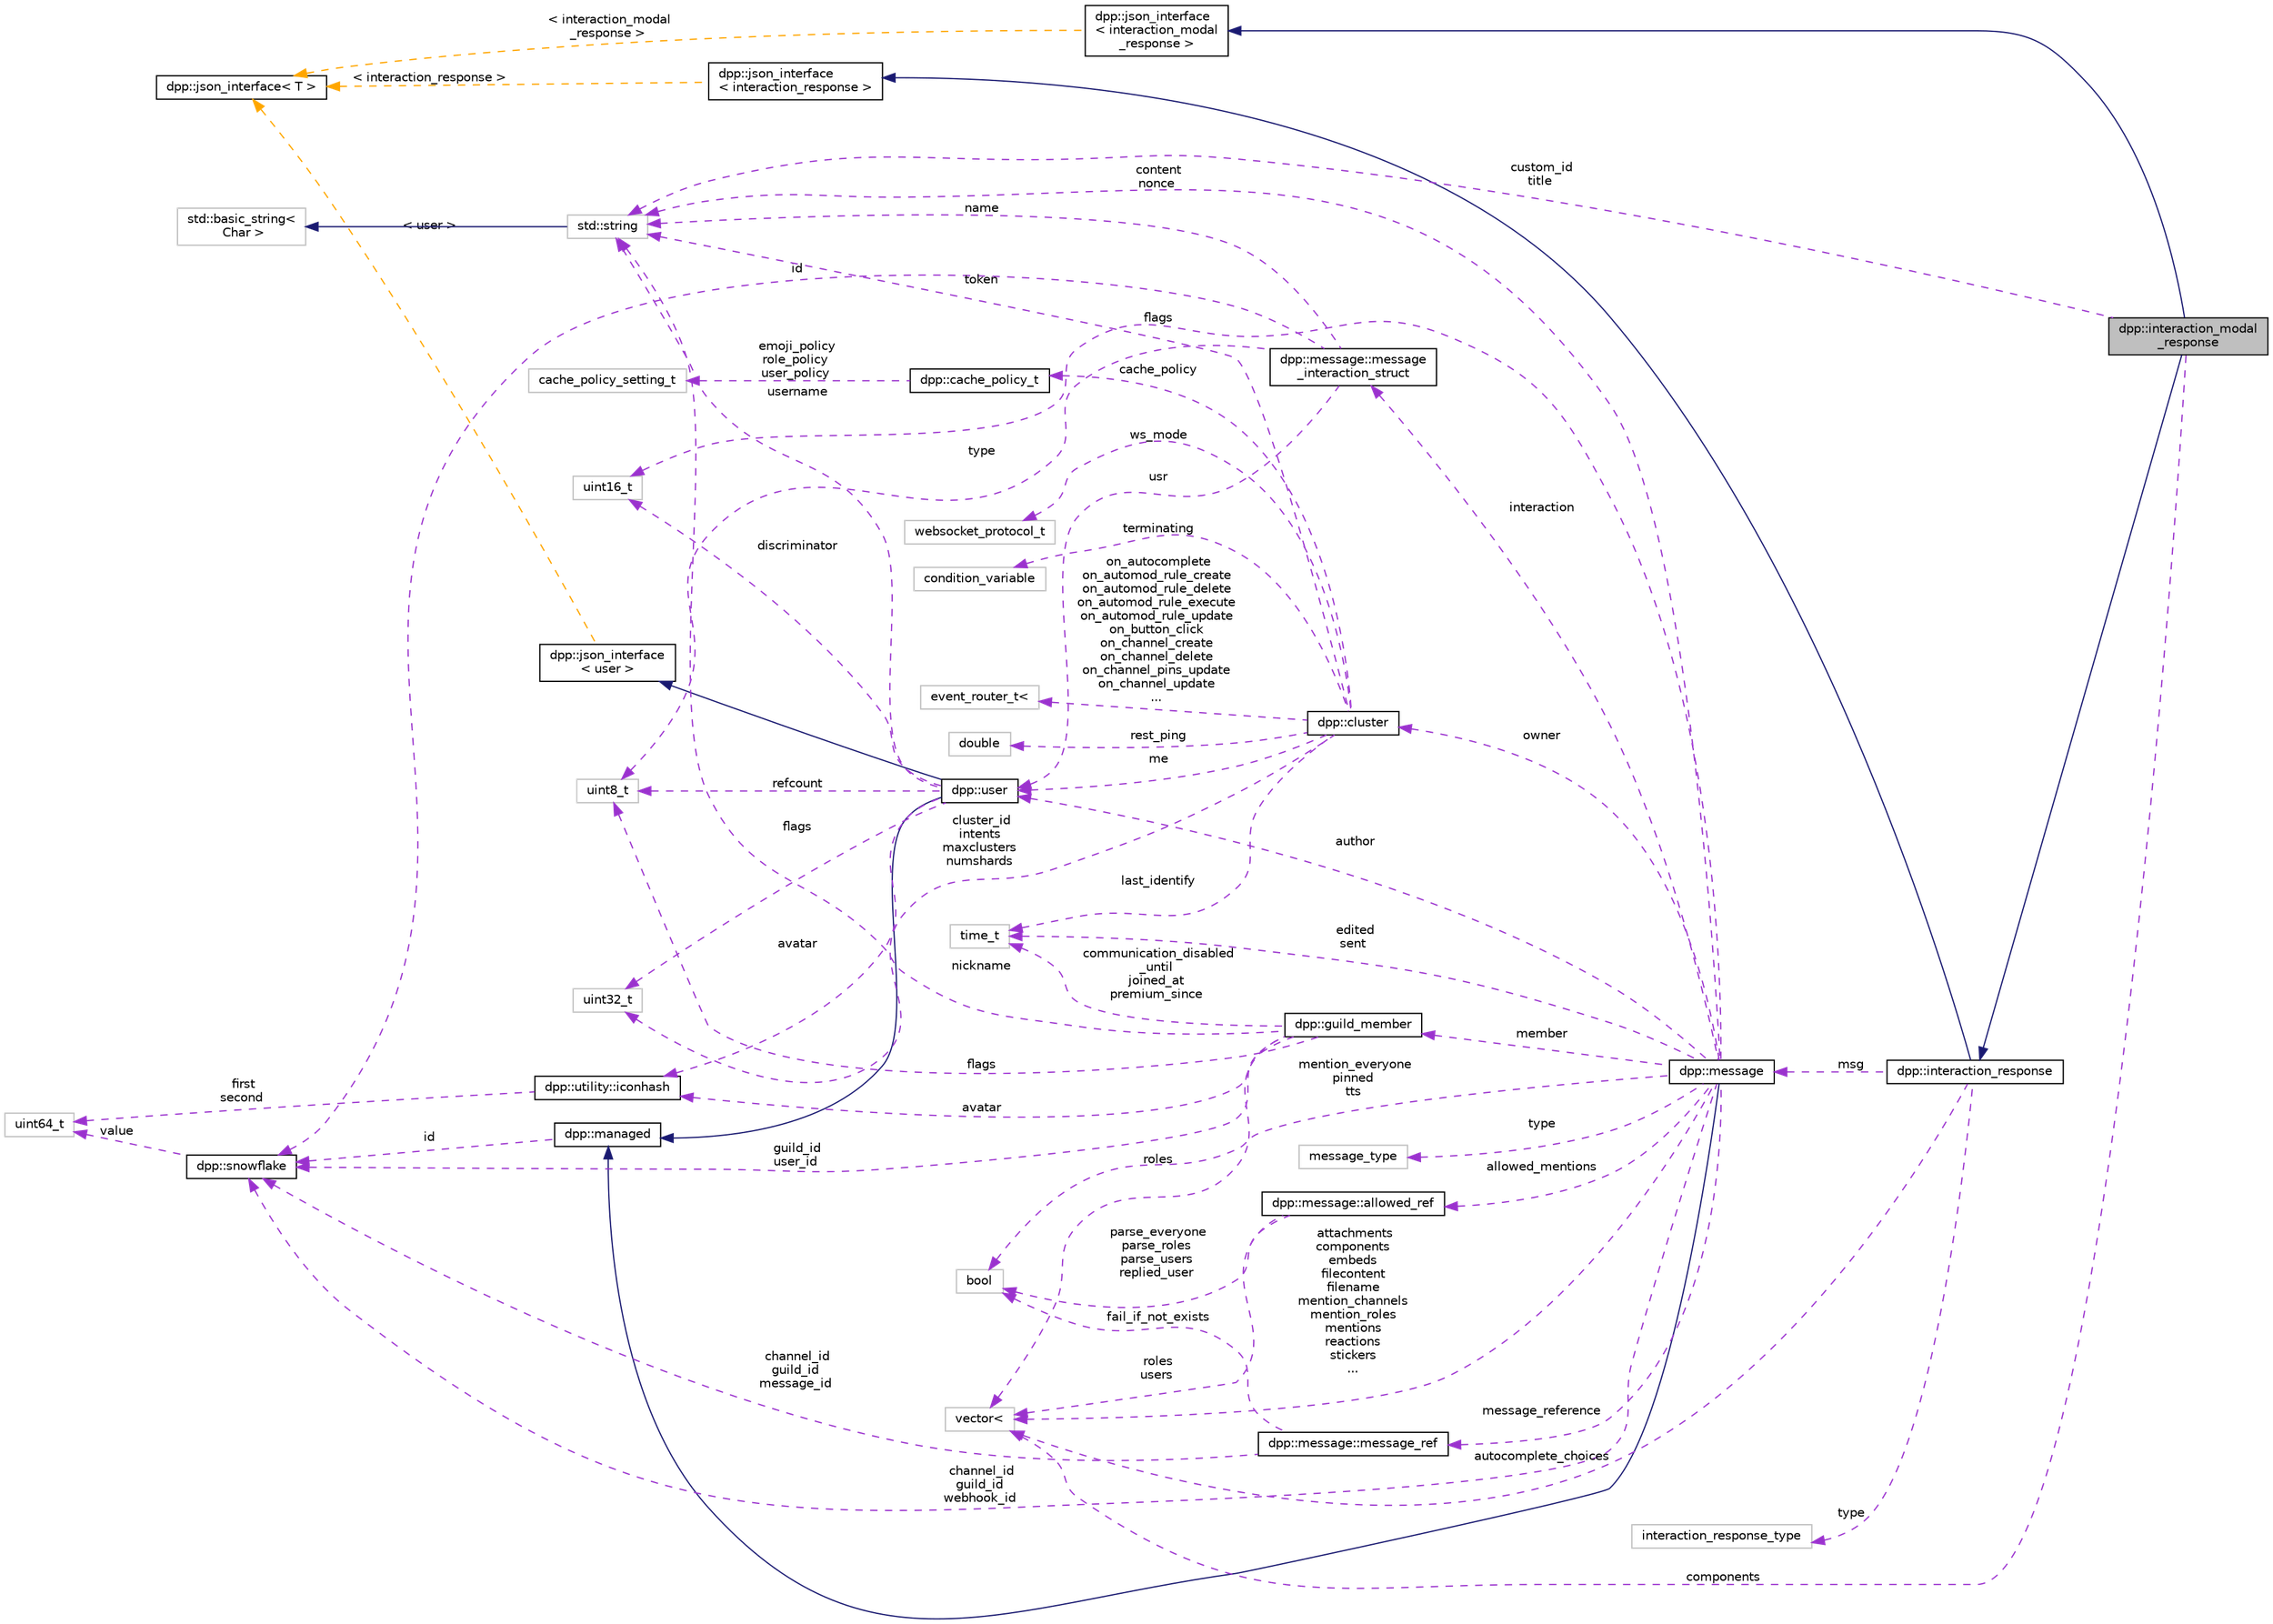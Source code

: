 digraph "dpp::interaction_modal_response"
{
 // INTERACTIVE_SVG=YES
 // LATEX_PDF_SIZE
  bgcolor="transparent";
  edge [fontname="Helvetica",fontsize="10",labelfontname="Helvetica",labelfontsize="10"];
  node [fontname="Helvetica",fontsize="10",shape=record];
  rankdir="LR";
  Node1 [label="dpp::interaction_modal\l_response",height=0.2,width=0.4,color="black", fillcolor="grey75", style="filled", fontcolor="black",tooltip="Represents a modal dialog box response to an interaction."];
  Node2 -> Node1 [dir="back",color="midnightblue",fontsize="10",style="solid",fontname="Helvetica"];
  Node2 [label="dpp::interaction_response",height=0.2,width=0.4,color="black",URL="$structdpp_1_1interaction__response.html",tooltip="A response to an interaction, used to reply to a command and initiate a message, which can be hidden ..."];
  Node3 -> Node2 [dir="back",color="midnightblue",fontsize="10",style="solid",fontname="Helvetica"];
  Node3 [label="dpp::json_interface\l\< interaction_response \>",height=0.2,width=0.4,color="black",URL="$structdpp_1_1json__interface.html",tooltip=" "];
  Node4 -> Node3 [dir="back",color="orange",fontsize="10",style="dashed",label=" \< interaction_response \>" ,fontname="Helvetica"];
  Node4 [label="dpp::json_interface\< T \>",height=0.2,width=0.4,color="black",URL="$structdpp_1_1json__interface.html",tooltip="Represents an interface for an object that can optionally implement functions for converting to and f..."];
  Node5 -> Node2 [dir="back",color="darkorchid3",fontsize="10",style="dashed",label=" type" ,fontname="Helvetica"];
  Node5 [label="interaction_response_type",height=0.2,width=0.4,color="grey75",tooltip=" "];
  Node6 -> Node2 [dir="back",color="darkorchid3",fontsize="10",style="dashed",label=" msg" ,fontname="Helvetica"];
  Node6 [label="dpp::message",height=0.2,width=0.4,color="black",URL="$structdpp_1_1message.html",tooltip="Represents messages sent and received on Discord."];
  Node7 -> Node6 [dir="back",color="midnightblue",fontsize="10",style="solid",fontname="Helvetica"];
  Node7 [label="dpp::managed",height=0.2,width=0.4,color="black",URL="$classdpp_1_1managed.html",tooltip="The managed class is the base class for various types that can be stored in a cache that are identifi..."];
  Node8 -> Node7 [dir="back",color="darkorchid3",fontsize="10",style="dashed",label=" id" ,fontname="Helvetica"];
  Node8 [label="dpp::snowflake",height=0.2,width=0.4,color="black",URL="$classdpp_1_1snowflake.html",tooltip="A container for a 64 bit unsigned value representing many things on discord. This value is known in d..."];
  Node9 -> Node8 [dir="back",color="darkorchid3",fontsize="10",style="dashed",label=" value" ,fontname="Helvetica"];
  Node9 [label="uint64_t",height=0.2,width=0.4,color="grey75",tooltip=" "];
  Node8 -> Node6 [dir="back",color="darkorchid3",fontsize="10",style="dashed",label=" channel_id\nguild_id\nwebhook_id" ,fontname="Helvetica"];
  Node10 -> Node6 [dir="back",color="darkorchid3",fontsize="10",style="dashed",label=" author" ,fontname="Helvetica"];
  Node10 [label="dpp::user",height=0.2,width=0.4,color="black",URL="$classdpp_1_1user.html",tooltip="Represents a user on discord. May or may not be a member of a dpp::guild."];
  Node7 -> Node10 [dir="back",color="midnightblue",fontsize="10",style="solid",fontname="Helvetica"];
  Node11 -> Node10 [dir="back",color="midnightblue",fontsize="10",style="solid",fontname="Helvetica"];
  Node11 [label="dpp::json_interface\l\< user \>",height=0.2,width=0.4,color="black",URL="$structdpp_1_1json__interface.html",tooltip=" "];
  Node4 -> Node11 [dir="back",color="orange",fontsize="10",style="dashed",label=" \< user \>" ,fontname="Helvetica"];
  Node12 -> Node10 [dir="back",color="darkorchid3",fontsize="10",style="dashed",label=" username" ,fontname="Helvetica"];
  Node12 [label="std::string",height=0.2,width=0.4,color="grey75",tooltip=" "];
  Node13 -> Node12 [dir="back",color="midnightblue",fontsize="10",style="solid",fontname="Helvetica"];
  Node13 [label="std::basic_string\<\l Char \>",height=0.2,width=0.4,color="grey75",tooltip=" "];
  Node14 -> Node10 [dir="back",color="darkorchid3",fontsize="10",style="dashed",label=" avatar" ,fontname="Helvetica"];
  Node14 [label="dpp::utility::iconhash",height=0.2,width=0.4,color="black",URL="$structdpp_1_1utility_1_1iconhash.html",tooltip="Store a 128 bit icon hash (profile picture, server icon etc) as a 128 bit binary value made of two ui..."];
  Node9 -> Node14 [dir="back",color="darkorchid3",fontsize="10",style="dashed",label=" first\nsecond" ,fontname="Helvetica"];
  Node15 -> Node10 [dir="back",color="darkorchid3",fontsize="10",style="dashed",label=" flags" ,fontname="Helvetica"];
  Node15 [label="uint32_t",height=0.2,width=0.4,color="grey75",tooltip=" "];
  Node16 -> Node10 [dir="back",color="darkorchid3",fontsize="10",style="dashed",label=" discriminator" ,fontname="Helvetica"];
  Node16 [label="uint16_t",height=0.2,width=0.4,color="grey75",tooltip=" "];
  Node17 -> Node10 [dir="back",color="darkorchid3",fontsize="10",style="dashed",label=" refcount" ,fontname="Helvetica"];
  Node17 [label="uint8_t",height=0.2,width=0.4,color="grey75",tooltip=" "];
  Node18 -> Node6 [dir="back",color="darkorchid3",fontsize="10",style="dashed",label=" member" ,fontname="Helvetica"];
  Node18 [label="dpp::guild_member",height=0.2,width=0.4,color="black",URL="$classdpp_1_1guild__member.html",tooltip="Represents dpp::user membership upon a dpp::guild. This contains the user's nickname,..."];
  Node12 -> Node18 [dir="back",color="darkorchid3",fontsize="10",style="dashed",label=" nickname" ,fontname="Helvetica"];
  Node19 -> Node18 [dir="back",color="darkorchid3",fontsize="10",style="dashed",label=" roles" ,fontname="Helvetica"];
  Node19 [label="vector\<",height=0.2,width=0.4,color="grey75",tooltip=" "];
  Node8 -> Node18 [dir="back",color="darkorchid3",fontsize="10",style="dashed",label=" guild_id\nuser_id" ,fontname="Helvetica"];
  Node14 -> Node18 [dir="back",color="darkorchid3",fontsize="10",style="dashed",label=" avatar" ,fontname="Helvetica"];
  Node20 -> Node18 [dir="back",color="darkorchid3",fontsize="10",style="dashed",label=" communication_disabled\l_until\njoined_at\npremium_since" ,fontname="Helvetica"];
  Node20 [label="time_t",height=0.2,width=0.4,color="grey75",tooltip=" "];
  Node17 -> Node18 [dir="back",color="darkorchid3",fontsize="10",style="dashed",label=" flags" ,fontname="Helvetica"];
  Node12 -> Node6 [dir="back",color="darkorchid3",fontsize="10",style="dashed",label=" content\nnonce" ,fontname="Helvetica"];
  Node19 -> Node6 [dir="back",color="darkorchid3",fontsize="10",style="dashed",label=" attachments\ncomponents\nembeds\nfilecontent\nfilename\nmention_channels\nmention_roles\nmentions\nreactions\nstickers\n..." ,fontname="Helvetica"];
  Node20 -> Node6 [dir="back",color="darkorchid3",fontsize="10",style="dashed",label=" edited\nsent" ,fontname="Helvetica"];
  Node21 -> Node6 [dir="back",color="darkorchid3",fontsize="10",style="dashed",label=" message_reference" ,fontname="Helvetica"];
  Node21 [label="dpp::message::message_ref",height=0.2,width=0.4,color="black",URL="$structdpp_1_1message_1_1message__ref.html",tooltip="Reference to another message, e.g. a reply."];
  Node8 -> Node21 [dir="back",color="darkorchid3",fontsize="10",style="dashed",label=" channel_id\nguild_id\nmessage_id" ,fontname="Helvetica"];
  Node22 -> Node21 [dir="back",color="darkorchid3",fontsize="10",style="dashed",label=" fail_if_not_exists" ,fontname="Helvetica"];
  Node22 [label="bool",height=0.2,width=0.4,color="grey75",tooltip=" "];
  Node23 -> Node6 [dir="back",color="darkorchid3",fontsize="10",style="dashed",label=" interaction" ,fontname="Helvetica"];
  Node23 [label="dpp::message::message\l_interaction_struct",height=0.2,width=0.4,color="black",URL="$structdpp_1_1message_1_1message__interaction__struct.html",tooltip="Reference to an interaction."];
  Node8 -> Node23 [dir="back",color="darkorchid3",fontsize="10",style="dashed",label=" id" ,fontname="Helvetica"];
  Node17 -> Node23 [dir="back",color="darkorchid3",fontsize="10",style="dashed",label=" type" ,fontname="Helvetica"];
  Node12 -> Node23 [dir="back",color="darkorchid3",fontsize="10",style="dashed",label=" name" ,fontname="Helvetica"];
  Node10 -> Node23 [dir="back",color="darkorchid3",fontsize="10",style="dashed",label=" usr" ,fontname="Helvetica"];
  Node24 -> Node6 [dir="back",color="darkorchid3",fontsize="10",style="dashed",label=" allowed_mentions" ,fontname="Helvetica"];
  Node24 [label="dpp::message::allowed_ref",height=0.2,width=0.4,color="black",URL="$structdpp_1_1message_1_1allowed__ref.html",tooltip="Allowed mentions details."];
  Node22 -> Node24 [dir="back",color="darkorchid3",fontsize="10",style="dashed",label=" parse_everyone\nparse_roles\nparse_users\nreplied_user" ,fontname="Helvetica"];
  Node19 -> Node24 [dir="back",color="darkorchid3",fontsize="10",style="dashed",label=" roles\nusers" ,fontname="Helvetica"];
  Node25 -> Node6 [dir="back",color="darkorchid3",fontsize="10",style="dashed",label=" owner" ,fontname="Helvetica"];
  Node25 [label="dpp::cluster",height=0.2,width=0.4,color="black",URL="$classdpp_1_1cluster.html",tooltip="The cluster class represents a group of shards and a command queue for sending and receiving commands..."];
  Node12 -> Node25 [dir="back",color="darkorchid3",fontsize="10",style="dashed",label=" token" ,fontname="Helvetica"];
  Node20 -> Node25 [dir="back",color="darkorchid3",fontsize="10",style="dashed",label=" last_identify" ,fontname="Helvetica"];
  Node15 -> Node25 [dir="back",color="darkorchid3",fontsize="10",style="dashed",label=" cluster_id\nintents\nmaxclusters\nnumshards" ,fontname="Helvetica"];
  Node26 -> Node25 [dir="back",color="darkorchid3",fontsize="10",style="dashed",label=" rest_ping" ,fontname="Helvetica"];
  Node26 [label="double",height=0.2,width=0.4,color="grey75",tooltip=" "];
  Node10 -> Node25 [dir="back",color="darkorchid3",fontsize="10",style="dashed",label=" me" ,fontname="Helvetica"];
  Node27 -> Node25 [dir="back",color="darkorchid3",fontsize="10",style="dashed",label=" cache_policy" ,fontname="Helvetica"];
  Node27 [label="dpp::cache_policy_t",height=0.2,width=0.4,color="black",URL="$structdpp_1_1cache__policy__t.html",tooltip="Represents the caching policy of the cluster."];
  Node28 -> Node27 [dir="back",color="darkorchid3",fontsize="10",style="dashed",label=" emoji_policy\nrole_policy\nuser_policy" ,fontname="Helvetica"];
  Node28 [label="cache_policy_setting_t",height=0.2,width=0.4,color="grey75",tooltip=" "];
  Node29 -> Node25 [dir="back",color="darkorchid3",fontsize="10",style="dashed",label=" ws_mode" ,fontname="Helvetica"];
  Node29 [label="websocket_protocol_t",height=0.2,width=0.4,color="grey75",tooltip=" "];
  Node30 -> Node25 [dir="back",color="darkorchid3",fontsize="10",style="dashed",label=" terminating" ,fontname="Helvetica"];
  Node30 [label="condition_variable",height=0.2,width=0.4,color="grey75",tooltip=" "];
  Node31 -> Node25 [dir="back",color="darkorchid3",fontsize="10",style="dashed",label=" on_autocomplete\non_automod_rule_create\non_automod_rule_delete\non_automod_rule_execute\non_automod_rule_update\non_button_click\non_channel_create\non_channel_delete\non_channel_pins_update\non_channel_update\n..." ,fontname="Helvetica"];
  Node31 [label="event_router_t\<",height=0.2,width=0.4,color="grey75",tooltip=" "];
  Node32 -> Node6 [dir="back",color="darkorchid3",fontsize="10",style="dashed",label=" type" ,fontname="Helvetica"];
  Node32 [label="message_type",height=0.2,width=0.4,color="grey75",tooltip=" "];
  Node16 -> Node6 [dir="back",color="darkorchid3",fontsize="10",style="dashed",label=" flags" ,fontname="Helvetica"];
  Node22 -> Node6 [dir="back",color="darkorchid3",fontsize="10",style="dashed",label=" mention_everyone\npinned\ntts" ,fontname="Helvetica"];
  Node19 -> Node2 [dir="back",color="darkorchid3",fontsize="10",style="dashed",label=" autocomplete_choices" ,fontname="Helvetica"];
  Node33 -> Node1 [dir="back",color="midnightblue",fontsize="10",style="solid",fontname="Helvetica"];
  Node33 [label="dpp::json_interface\l\< interaction_modal\l_response \>",height=0.2,width=0.4,color="black",URL="$structdpp_1_1json__interface.html",tooltip=" "];
  Node4 -> Node33 [dir="back",color="orange",fontsize="10",style="dashed",label=" \< interaction_modal\l_response \>" ,fontname="Helvetica"];
  Node12 -> Node1 [dir="back",color="darkorchid3",fontsize="10",style="dashed",label=" custom_id\ntitle" ,fontname="Helvetica"];
  Node19 -> Node1 [dir="back",color="darkorchid3",fontsize="10",style="dashed",label=" components" ,fontname="Helvetica"];
}
